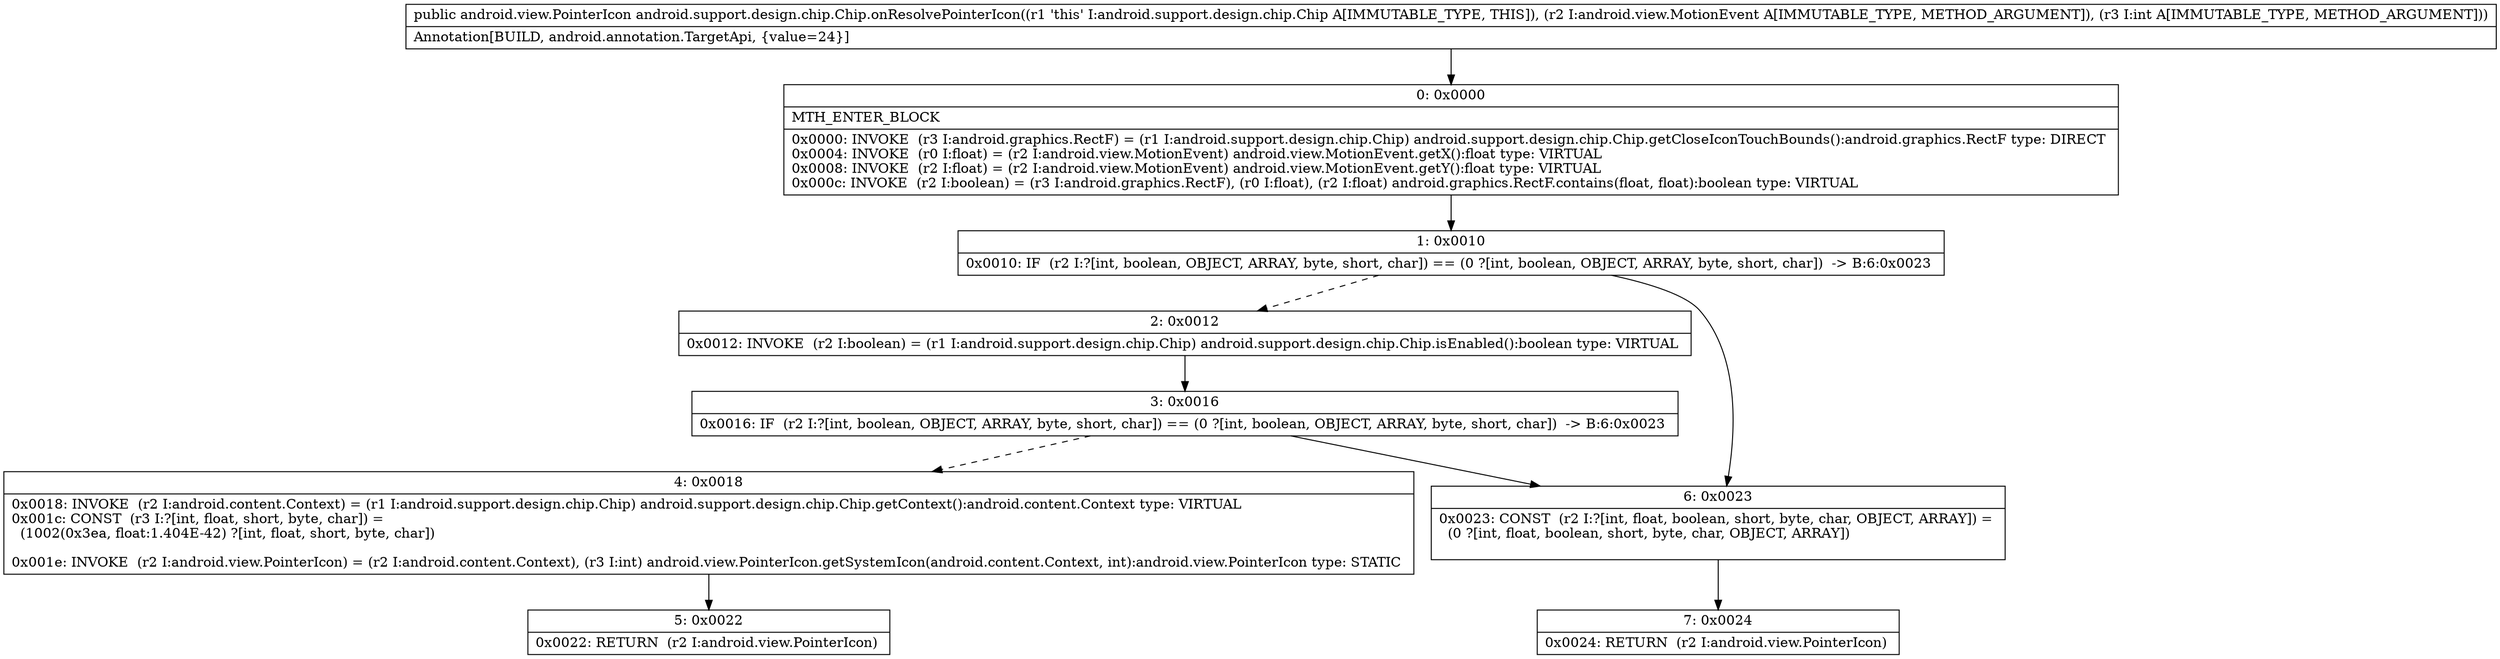 digraph "CFG forandroid.support.design.chip.Chip.onResolvePointerIcon(Landroid\/view\/MotionEvent;I)Landroid\/view\/PointerIcon;" {
Node_0 [shape=record,label="{0\:\ 0x0000|MTH_ENTER_BLOCK\l|0x0000: INVOKE  (r3 I:android.graphics.RectF) = (r1 I:android.support.design.chip.Chip) android.support.design.chip.Chip.getCloseIconTouchBounds():android.graphics.RectF type: DIRECT \l0x0004: INVOKE  (r0 I:float) = (r2 I:android.view.MotionEvent) android.view.MotionEvent.getX():float type: VIRTUAL \l0x0008: INVOKE  (r2 I:float) = (r2 I:android.view.MotionEvent) android.view.MotionEvent.getY():float type: VIRTUAL \l0x000c: INVOKE  (r2 I:boolean) = (r3 I:android.graphics.RectF), (r0 I:float), (r2 I:float) android.graphics.RectF.contains(float, float):boolean type: VIRTUAL \l}"];
Node_1 [shape=record,label="{1\:\ 0x0010|0x0010: IF  (r2 I:?[int, boolean, OBJECT, ARRAY, byte, short, char]) == (0 ?[int, boolean, OBJECT, ARRAY, byte, short, char])  \-\> B:6:0x0023 \l}"];
Node_2 [shape=record,label="{2\:\ 0x0012|0x0012: INVOKE  (r2 I:boolean) = (r1 I:android.support.design.chip.Chip) android.support.design.chip.Chip.isEnabled():boolean type: VIRTUAL \l}"];
Node_3 [shape=record,label="{3\:\ 0x0016|0x0016: IF  (r2 I:?[int, boolean, OBJECT, ARRAY, byte, short, char]) == (0 ?[int, boolean, OBJECT, ARRAY, byte, short, char])  \-\> B:6:0x0023 \l}"];
Node_4 [shape=record,label="{4\:\ 0x0018|0x0018: INVOKE  (r2 I:android.content.Context) = (r1 I:android.support.design.chip.Chip) android.support.design.chip.Chip.getContext():android.content.Context type: VIRTUAL \l0x001c: CONST  (r3 I:?[int, float, short, byte, char]) = \l  (1002(0x3ea, float:1.404E\-42) ?[int, float, short, byte, char])\l \l0x001e: INVOKE  (r2 I:android.view.PointerIcon) = (r2 I:android.content.Context), (r3 I:int) android.view.PointerIcon.getSystemIcon(android.content.Context, int):android.view.PointerIcon type: STATIC \l}"];
Node_5 [shape=record,label="{5\:\ 0x0022|0x0022: RETURN  (r2 I:android.view.PointerIcon) \l}"];
Node_6 [shape=record,label="{6\:\ 0x0023|0x0023: CONST  (r2 I:?[int, float, boolean, short, byte, char, OBJECT, ARRAY]) = \l  (0 ?[int, float, boolean, short, byte, char, OBJECT, ARRAY])\l \l}"];
Node_7 [shape=record,label="{7\:\ 0x0024|0x0024: RETURN  (r2 I:android.view.PointerIcon) \l}"];
MethodNode[shape=record,label="{public android.view.PointerIcon android.support.design.chip.Chip.onResolvePointerIcon((r1 'this' I:android.support.design.chip.Chip A[IMMUTABLE_TYPE, THIS]), (r2 I:android.view.MotionEvent A[IMMUTABLE_TYPE, METHOD_ARGUMENT]), (r3 I:int A[IMMUTABLE_TYPE, METHOD_ARGUMENT]))  | Annotation[BUILD, android.annotation.TargetApi, \{value=24\}]\l}"];
MethodNode -> Node_0;
Node_0 -> Node_1;
Node_1 -> Node_2[style=dashed];
Node_1 -> Node_6;
Node_2 -> Node_3;
Node_3 -> Node_4[style=dashed];
Node_3 -> Node_6;
Node_4 -> Node_5;
Node_6 -> Node_7;
}

